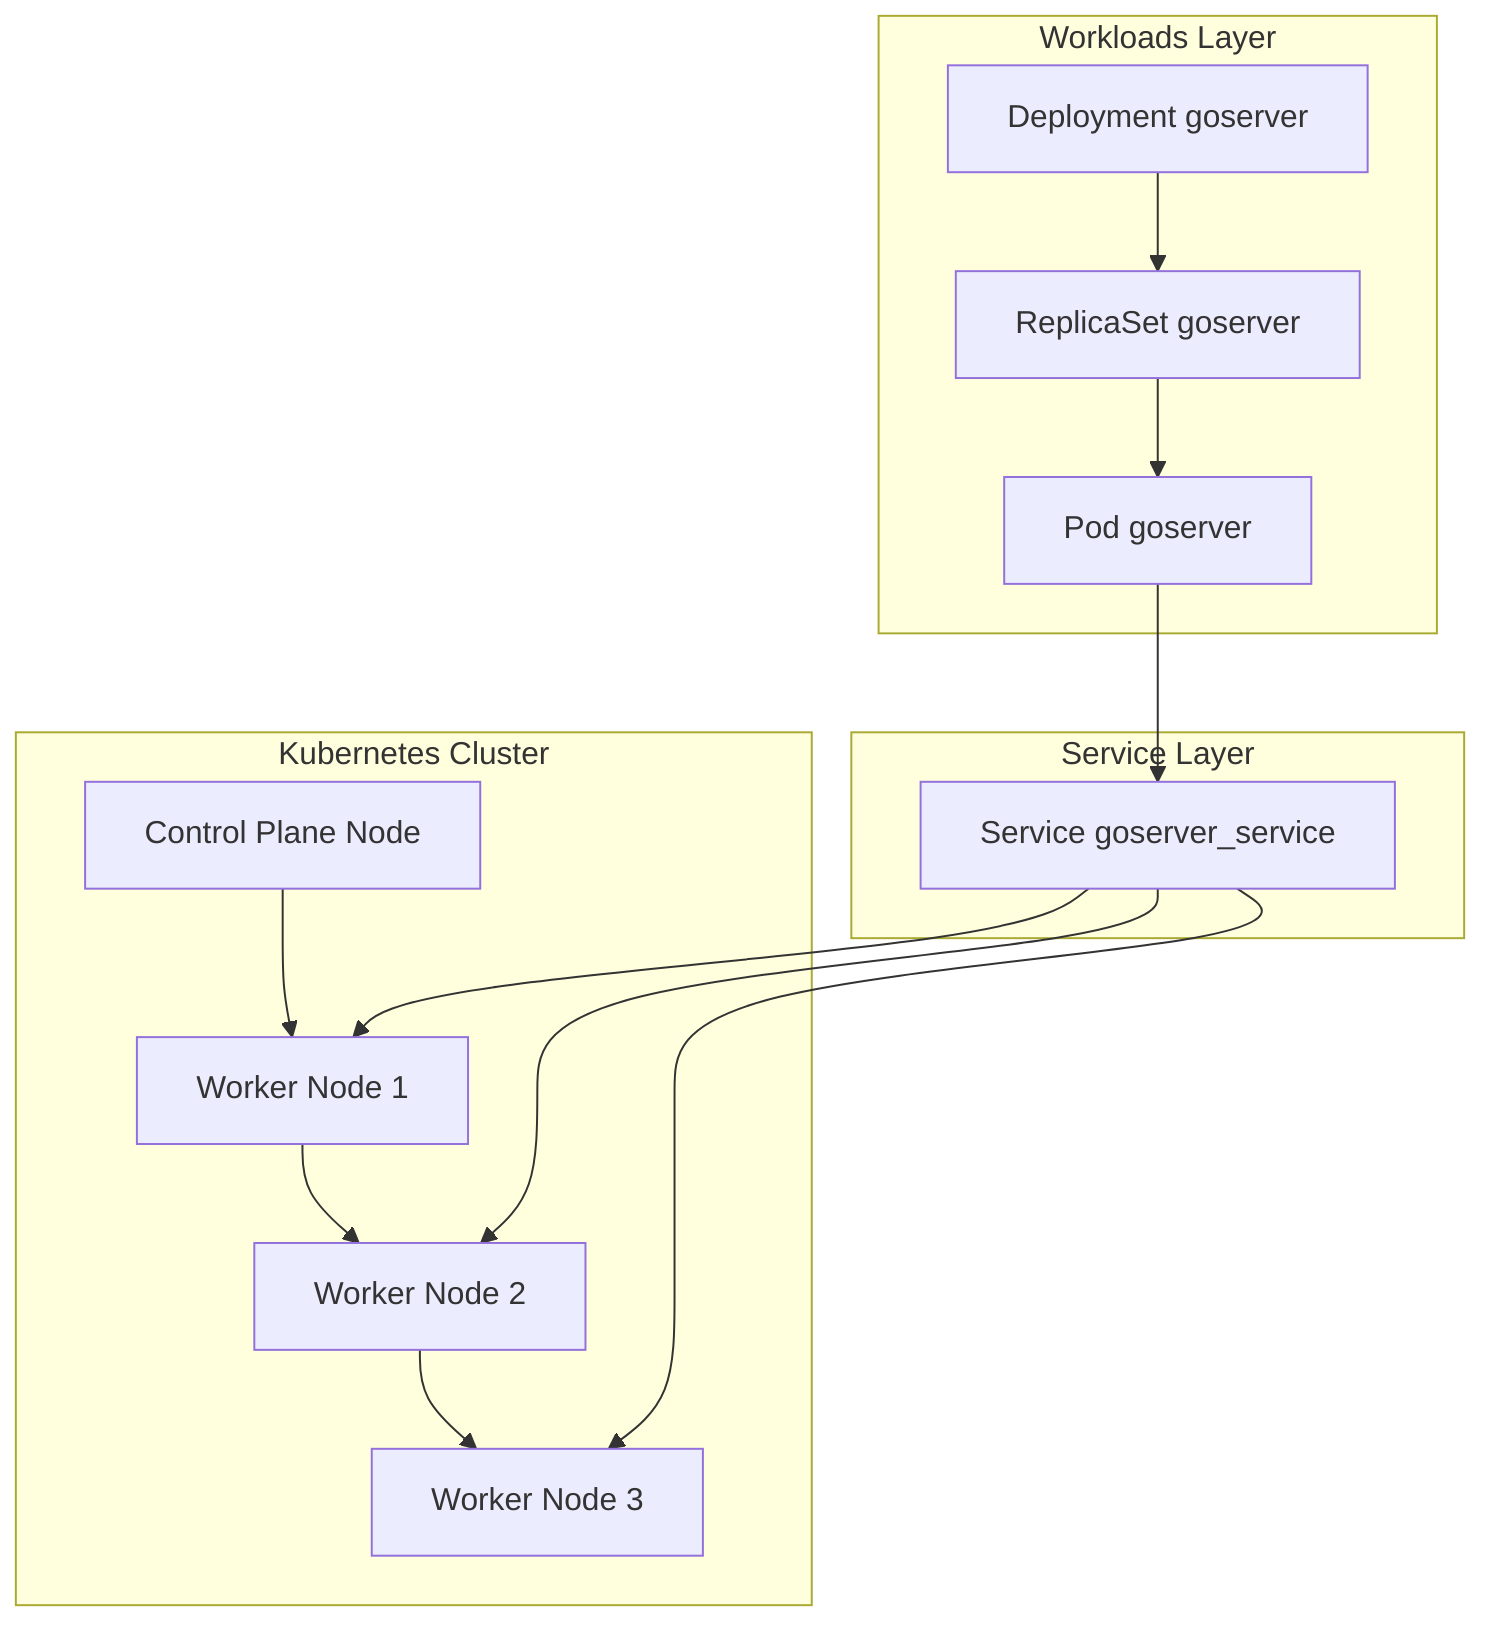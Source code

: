 flowchart TD
    subgraph k8s_cluster [Kubernetes Cluster]
        direction TB
        control_plane_node[Control Plane Node]
        worker_node_1[Worker Node 1]
        worker_node_2[Worker Node 2]
        worker_node_3[Worker Node 3]
    end

    subgraph workloads_layer [Workloads Layer]
        direction TB
        goserver_deployment[Deployment goserver]
        goserver_replicaset[ReplicaSet goserver]
        goserver_pod[Pod goserver]
    end

    subgraph service_layer [Service Layer]
        goserver_service[Service goserver_service]
    end

    control_plane_node --> worker_node_1
    worker_node_1 --> worker_node_2
    worker_node_2 --> worker_node_3

    goserver_deployment --> goserver_replicaset
    goserver_replicaset --> goserver_pod
    goserver_pod --> goserver_service

    goserver_service --> worker_node_1
    goserver_service --> worker_node_2
    goserver_service --> worker_node_3